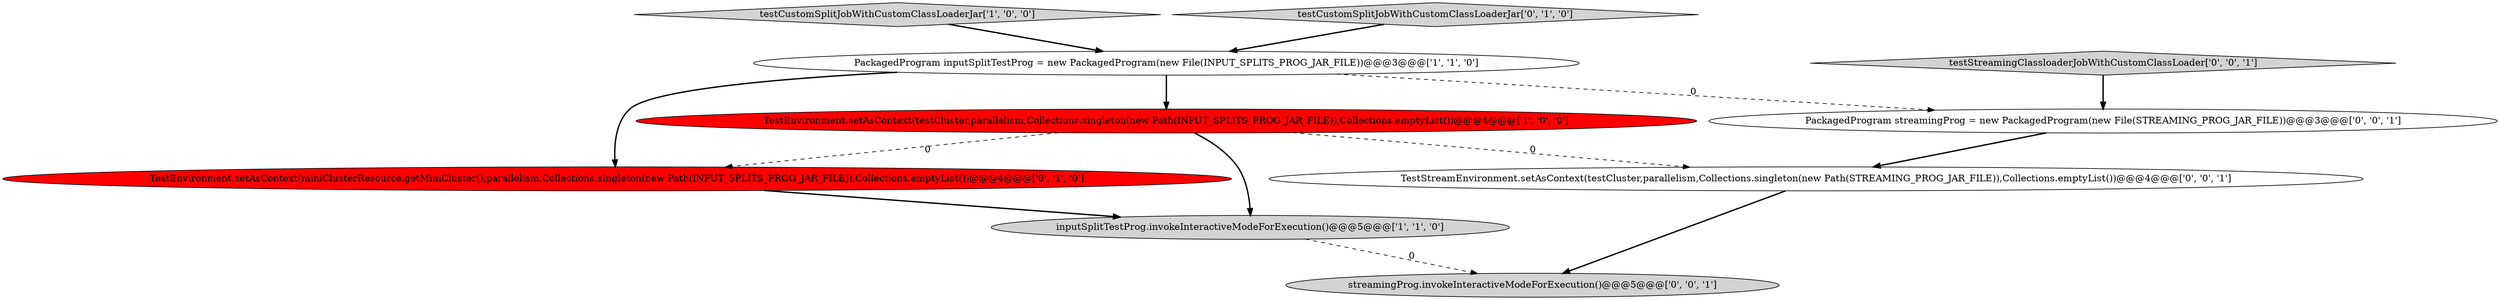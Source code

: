 digraph {
3 [style = filled, label = "testCustomSplitJobWithCustomClassLoaderJar['1', '0', '0']", fillcolor = lightgray, shape = diamond image = "AAA0AAABBB1BBB"];
5 [style = filled, label = "TestEnvironment.setAsContext(miniClusterResource.getMiniCluster(),parallelism,Collections.singleton(new Path(INPUT_SPLITS_PROG_JAR_FILE)),Collections.emptyList())@@@4@@@['0', '1', '0']", fillcolor = red, shape = ellipse image = "AAA1AAABBB2BBB"];
7 [style = filled, label = "testStreamingClassloaderJobWithCustomClassLoader['0', '0', '1']", fillcolor = lightgray, shape = diamond image = "AAA0AAABBB3BBB"];
6 [style = filled, label = "PackagedProgram streamingProg = new PackagedProgram(new File(STREAMING_PROG_JAR_FILE))@@@3@@@['0', '0', '1']", fillcolor = white, shape = ellipse image = "AAA0AAABBB3BBB"];
9 [style = filled, label = "TestStreamEnvironment.setAsContext(testCluster,parallelism,Collections.singleton(new Path(STREAMING_PROG_JAR_FILE)),Collections.emptyList())@@@4@@@['0', '0', '1']", fillcolor = white, shape = ellipse image = "AAA0AAABBB3BBB"];
8 [style = filled, label = "streamingProg.invokeInteractiveModeForExecution()@@@5@@@['0', '0', '1']", fillcolor = lightgray, shape = ellipse image = "AAA0AAABBB3BBB"];
0 [style = filled, label = "TestEnvironment.setAsContext(testCluster,parallelism,Collections.singleton(new Path(INPUT_SPLITS_PROG_JAR_FILE)),Collections.emptyList())@@@4@@@['1', '0', '0']", fillcolor = red, shape = ellipse image = "AAA1AAABBB1BBB"];
4 [style = filled, label = "testCustomSplitJobWithCustomClassLoaderJar['0', '1', '0']", fillcolor = lightgray, shape = diamond image = "AAA0AAABBB2BBB"];
1 [style = filled, label = "PackagedProgram inputSplitTestProg = new PackagedProgram(new File(INPUT_SPLITS_PROG_JAR_FILE))@@@3@@@['1', '1', '0']", fillcolor = white, shape = ellipse image = "AAA0AAABBB1BBB"];
2 [style = filled, label = "inputSplitTestProg.invokeInteractiveModeForExecution()@@@5@@@['1', '1', '0']", fillcolor = lightgray, shape = ellipse image = "AAA0AAABBB1BBB"];
1->5 [style = bold, label=""];
5->2 [style = bold, label=""];
4->1 [style = bold, label=""];
1->0 [style = bold, label=""];
0->9 [style = dashed, label="0"];
6->9 [style = bold, label=""];
3->1 [style = bold, label=""];
0->5 [style = dashed, label="0"];
9->8 [style = bold, label=""];
2->8 [style = dashed, label="0"];
1->6 [style = dashed, label="0"];
7->6 [style = bold, label=""];
0->2 [style = bold, label=""];
}
